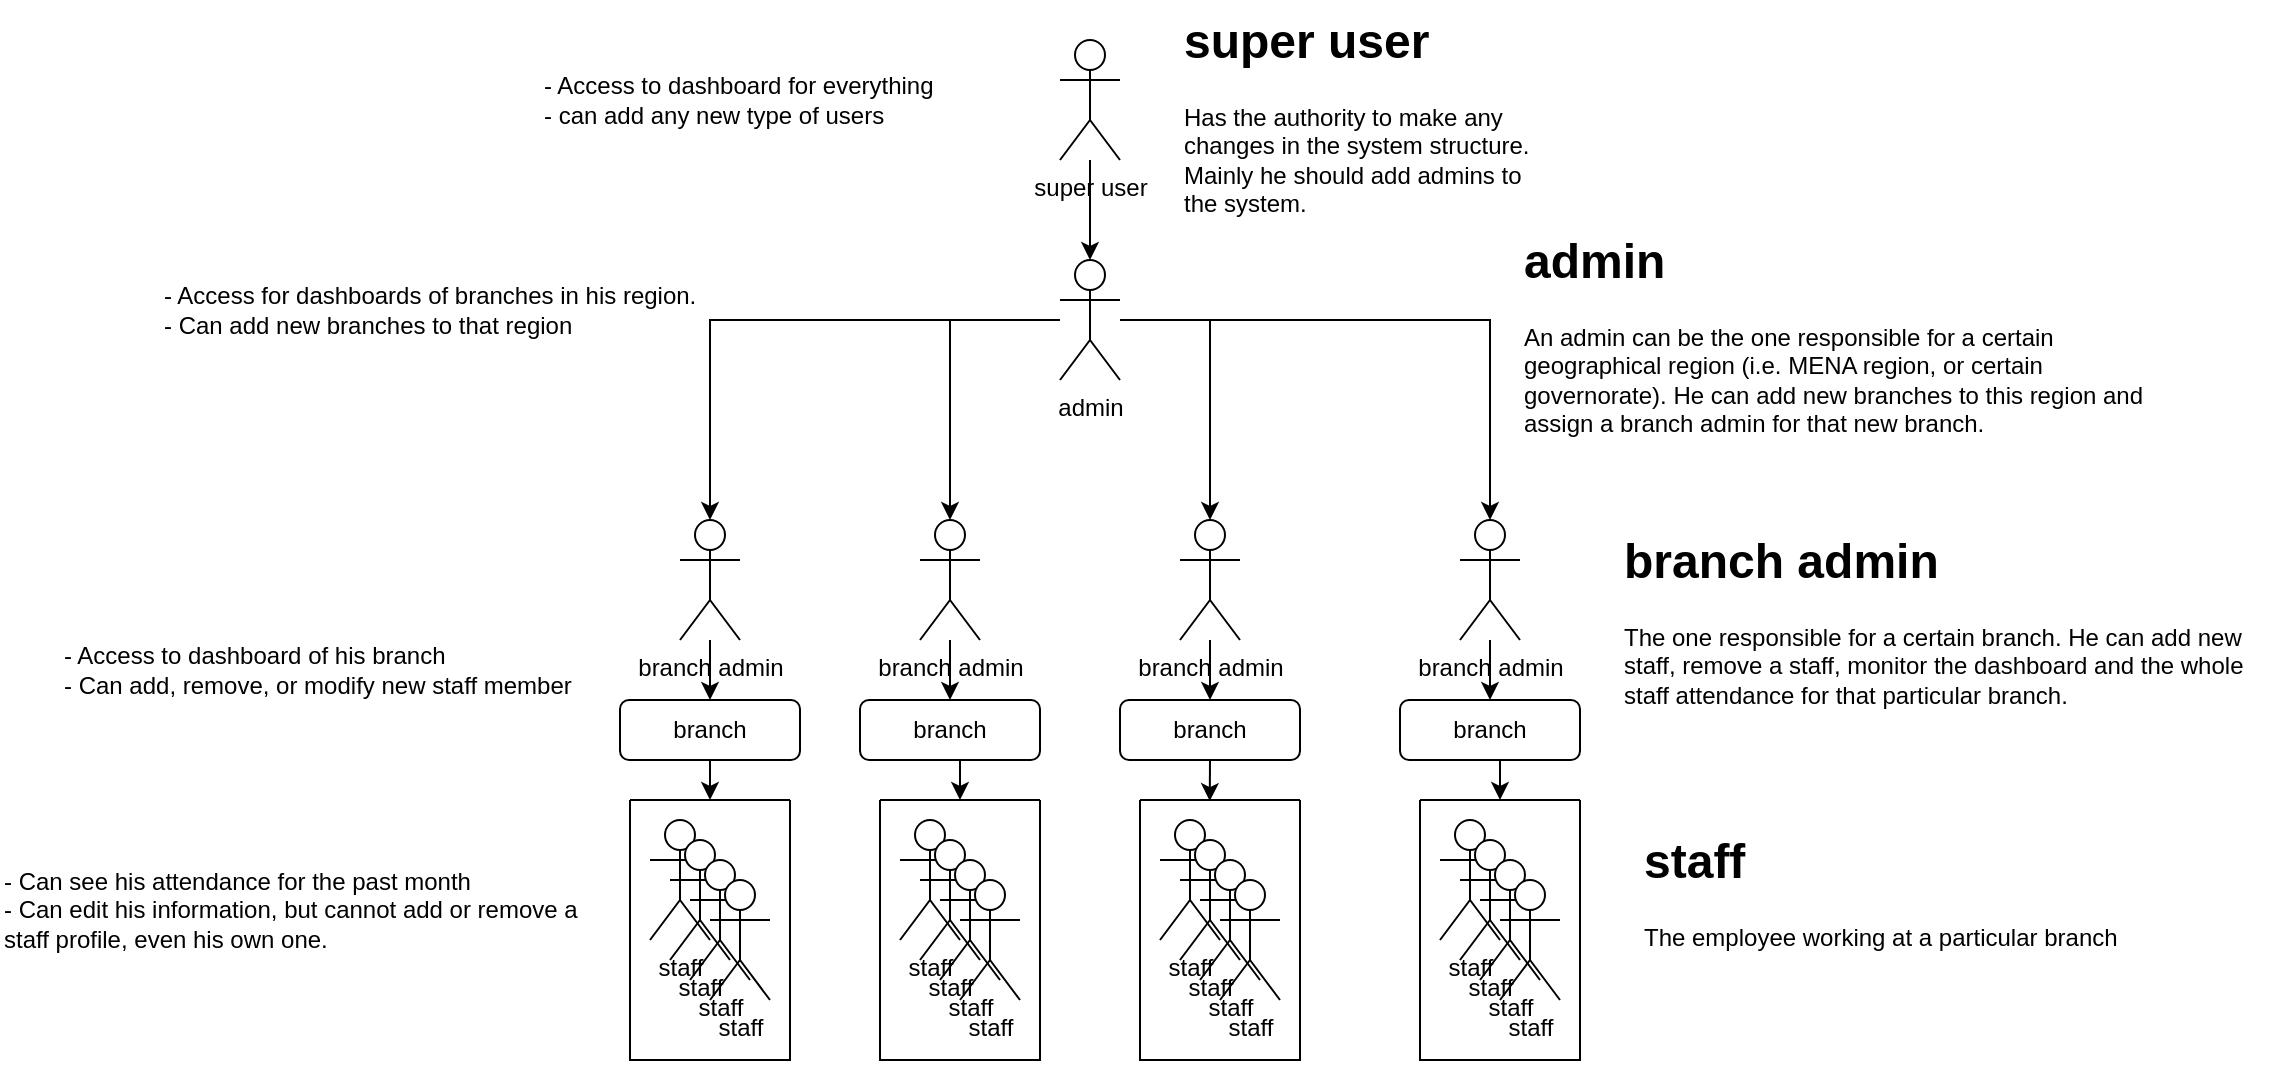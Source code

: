<mxfile version="26.0.13">
  <diagram name="Page-1" id="1h9MlOvjjE9mvNR7ryWE">
    <mxGraphModel dx="1824" dy="1028" grid="1" gridSize="10" guides="1" tooltips="1" connect="1" arrows="1" fold="1" page="0" pageScale="1" pageWidth="827" pageHeight="1169" math="0" shadow="0">
      <root>
        <mxCell id="0" />
        <mxCell id="1" parent="0" />
        <mxCell id="nr7JULkrr1C1Ja3gNZ5H-39" style="edgeStyle=orthogonalEdgeStyle;rounded=0;orthogonalLoop=1;jettySize=auto;html=1;exitX=0.5;exitY=1;exitDx=0;exitDy=0;entryX=0.5;entryY=0;entryDx=0;entryDy=0;" edge="1" parent="1" source="nr7JULkrr1C1Ja3gNZ5H-20" target="nr7JULkrr1C1Ja3gNZ5H-35">
          <mxGeometry relative="1" as="geometry" />
        </mxCell>
        <mxCell id="nr7JULkrr1C1Ja3gNZ5H-20" value="branch" style="rounded=1;whiteSpace=wrap;html=1;" vertex="1" parent="1">
          <mxGeometry x="60" y="290" width="90" height="30" as="geometry" />
        </mxCell>
        <mxCell id="nr7JULkrr1C1Ja3gNZ5H-58" style="edgeStyle=orthogonalEdgeStyle;rounded=0;orthogonalLoop=1;jettySize=auto;html=1;exitX=0.5;exitY=1;exitDx=0;exitDy=0;entryX=0.5;entryY=0;entryDx=0;entryDy=0;" edge="1" parent="1" source="nr7JULkrr1C1Ja3gNZ5H-21" target="nr7JULkrr1C1Ja3gNZ5H-45">
          <mxGeometry relative="1" as="geometry" />
        </mxCell>
        <mxCell id="nr7JULkrr1C1Ja3gNZ5H-21" value="branch" style="rounded=1;whiteSpace=wrap;html=1;" vertex="1" parent="1">
          <mxGeometry x="180" y="290" width="90" height="30" as="geometry" />
        </mxCell>
        <mxCell id="nr7JULkrr1C1Ja3gNZ5H-22" value="branch" style="rounded=1;whiteSpace=wrap;html=1;" vertex="1" parent="1">
          <mxGeometry x="310" y="290" width="90" height="30" as="geometry" />
        </mxCell>
        <mxCell id="nr7JULkrr1C1Ja3gNZ5H-60" style="edgeStyle=orthogonalEdgeStyle;rounded=0;orthogonalLoop=1;jettySize=auto;html=1;exitX=0.5;exitY=1;exitDx=0;exitDy=0;entryX=0.5;entryY=0;entryDx=0;entryDy=0;" edge="1" parent="1" source="nr7JULkrr1C1Ja3gNZ5H-23" target="nr7JULkrr1C1Ja3gNZ5H-57">
          <mxGeometry relative="1" as="geometry" />
        </mxCell>
        <mxCell id="nr7JULkrr1C1Ja3gNZ5H-23" value="branch" style="rounded=1;whiteSpace=wrap;html=1;" vertex="1" parent="1">
          <mxGeometry x="450" y="290" width="90" height="30" as="geometry" />
        </mxCell>
        <mxCell id="nr7JULkrr1C1Ja3gNZ5H-31" value="" style="edgeStyle=orthogonalEdgeStyle;rounded=0;orthogonalLoop=1;jettySize=auto;html=1;" edge="1" parent="1" source="nr7JULkrr1C1Ja3gNZ5H-24" target="nr7JULkrr1C1Ja3gNZ5H-20">
          <mxGeometry relative="1" as="geometry" />
        </mxCell>
        <mxCell id="nr7JULkrr1C1Ja3gNZ5H-24" value="branch admin" style="shape=umlActor;verticalLabelPosition=bottom;verticalAlign=top;html=1;outlineConnect=0;" vertex="1" parent="1">
          <mxGeometry x="90" y="200" width="30" height="60" as="geometry" />
        </mxCell>
        <mxCell id="nr7JULkrr1C1Ja3gNZ5H-32" value="" style="edgeStyle=orthogonalEdgeStyle;rounded=0;orthogonalLoop=1;jettySize=auto;html=1;" edge="1" parent="1" source="nr7JULkrr1C1Ja3gNZ5H-28" target="nr7JULkrr1C1Ja3gNZ5H-21">
          <mxGeometry relative="1" as="geometry" />
        </mxCell>
        <mxCell id="nr7JULkrr1C1Ja3gNZ5H-28" value="branch admin" style="shape=umlActor;verticalLabelPosition=bottom;verticalAlign=top;html=1;outlineConnect=0;" vertex="1" parent="1">
          <mxGeometry x="210" y="200" width="30" height="60" as="geometry" />
        </mxCell>
        <mxCell id="nr7JULkrr1C1Ja3gNZ5H-33" value="" style="edgeStyle=orthogonalEdgeStyle;rounded=0;orthogonalLoop=1;jettySize=auto;html=1;" edge="1" parent="1" source="nr7JULkrr1C1Ja3gNZ5H-29" target="nr7JULkrr1C1Ja3gNZ5H-22">
          <mxGeometry relative="1" as="geometry" />
        </mxCell>
        <mxCell id="nr7JULkrr1C1Ja3gNZ5H-29" value="branch admin" style="shape=umlActor;verticalLabelPosition=bottom;verticalAlign=top;html=1;outlineConnect=0;" vertex="1" parent="1">
          <mxGeometry x="340" y="200" width="30" height="60" as="geometry" />
        </mxCell>
        <mxCell id="nr7JULkrr1C1Ja3gNZ5H-34" value="" style="edgeStyle=orthogonalEdgeStyle;rounded=0;orthogonalLoop=1;jettySize=auto;html=1;" edge="1" parent="1" source="nr7JULkrr1C1Ja3gNZ5H-30" target="nr7JULkrr1C1Ja3gNZ5H-23">
          <mxGeometry relative="1" as="geometry" />
        </mxCell>
        <mxCell id="nr7JULkrr1C1Ja3gNZ5H-30" value="branch admin" style="shape=umlActor;verticalLabelPosition=bottom;verticalAlign=top;html=1;outlineConnect=0;" vertex="1" parent="1">
          <mxGeometry x="480" y="200" width="30" height="60" as="geometry" />
        </mxCell>
        <mxCell id="nr7JULkrr1C1Ja3gNZ5H-37" value="" style="group" vertex="1" connectable="0" parent="1">
          <mxGeometry x="65" y="340" width="80" height="130" as="geometry" />
        </mxCell>
        <mxCell id="nr7JULkrr1C1Ja3gNZ5H-3" value="staff" style="shape=umlActor;verticalLabelPosition=bottom;verticalAlign=top;html=1;outlineConnect=0;" vertex="1" parent="nr7JULkrr1C1Ja3gNZ5H-37">
          <mxGeometry x="10" y="10" width="30" height="60" as="geometry" />
        </mxCell>
        <mxCell id="nr7JULkrr1C1Ja3gNZ5H-5" value="staff" style="shape=umlActor;verticalLabelPosition=bottom;verticalAlign=top;html=1;outlineConnect=0;" vertex="1" parent="nr7JULkrr1C1Ja3gNZ5H-37">
          <mxGeometry x="20" y="20" width="30" height="60" as="geometry" />
        </mxCell>
        <mxCell id="nr7JULkrr1C1Ja3gNZ5H-6" value="staff" style="shape=umlActor;verticalLabelPosition=bottom;verticalAlign=top;html=1;outlineConnect=0;" vertex="1" parent="nr7JULkrr1C1Ja3gNZ5H-37">
          <mxGeometry x="30" y="30" width="30" height="60" as="geometry" />
        </mxCell>
        <mxCell id="nr7JULkrr1C1Ja3gNZ5H-7" value="staff" style="shape=umlActor;verticalLabelPosition=bottom;verticalAlign=top;html=1;outlineConnect=0;" vertex="1" parent="nr7JULkrr1C1Ja3gNZ5H-37">
          <mxGeometry x="40" y="40" width="30" height="60" as="geometry" />
        </mxCell>
        <mxCell id="nr7JULkrr1C1Ja3gNZ5H-35" value="" style="swimlane;startSize=0;" vertex="1" parent="nr7JULkrr1C1Ja3gNZ5H-37">
          <mxGeometry width="80" height="130" as="geometry" />
        </mxCell>
        <mxCell id="nr7JULkrr1C1Ja3gNZ5H-40" value="" style="group" vertex="1" connectable="0" parent="1">
          <mxGeometry x="190" y="340" width="80" height="130" as="geometry" />
        </mxCell>
        <mxCell id="nr7JULkrr1C1Ja3gNZ5H-41" value="staff" style="shape=umlActor;verticalLabelPosition=bottom;verticalAlign=top;html=1;outlineConnect=0;" vertex="1" parent="nr7JULkrr1C1Ja3gNZ5H-40">
          <mxGeometry x="10" y="10" width="30" height="60" as="geometry" />
        </mxCell>
        <mxCell id="nr7JULkrr1C1Ja3gNZ5H-42" value="staff" style="shape=umlActor;verticalLabelPosition=bottom;verticalAlign=top;html=1;outlineConnect=0;" vertex="1" parent="nr7JULkrr1C1Ja3gNZ5H-40">
          <mxGeometry x="20" y="20" width="30" height="60" as="geometry" />
        </mxCell>
        <mxCell id="nr7JULkrr1C1Ja3gNZ5H-43" value="staff" style="shape=umlActor;verticalLabelPosition=bottom;verticalAlign=top;html=1;outlineConnect=0;" vertex="1" parent="nr7JULkrr1C1Ja3gNZ5H-40">
          <mxGeometry x="30" y="30" width="30" height="60" as="geometry" />
        </mxCell>
        <mxCell id="nr7JULkrr1C1Ja3gNZ5H-44" value="staff" style="shape=umlActor;verticalLabelPosition=bottom;verticalAlign=top;html=1;outlineConnect=0;" vertex="1" parent="nr7JULkrr1C1Ja3gNZ5H-40">
          <mxGeometry x="40" y="40" width="30" height="60" as="geometry" />
        </mxCell>
        <mxCell id="nr7JULkrr1C1Ja3gNZ5H-45" value="" style="swimlane;startSize=0;" vertex="1" parent="nr7JULkrr1C1Ja3gNZ5H-40">
          <mxGeometry width="80" height="130" as="geometry" />
        </mxCell>
        <mxCell id="nr7JULkrr1C1Ja3gNZ5H-46" value="" style="group" vertex="1" connectable="0" parent="1">
          <mxGeometry x="320" y="340" width="80" height="130" as="geometry" />
        </mxCell>
        <mxCell id="nr7JULkrr1C1Ja3gNZ5H-47" value="staff" style="shape=umlActor;verticalLabelPosition=bottom;verticalAlign=top;html=1;outlineConnect=0;" vertex="1" parent="nr7JULkrr1C1Ja3gNZ5H-46">
          <mxGeometry x="10" y="10" width="30" height="60" as="geometry" />
        </mxCell>
        <mxCell id="nr7JULkrr1C1Ja3gNZ5H-48" value="staff" style="shape=umlActor;verticalLabelPosition=bottom;verticalAlign=top;html=1;outlineConnect=0;" vertex="1" parent="nr7JULkrr1C1Ja3gNZ5H-46">
          <mxGeometry x="20" y="20" width="30" height="60" as="geometry" />
        </mxCell>
        <mxCell id="nr7JULkrr1C1Ja3gNZ5H-49" value="staff" style="shape=umlActor;verticalLabelPosition=bottom;verticalAlign=top;html=1;outlineConnect=0;" vertex="1" parent="nr7JULkrr1C1Ja3gNZ5H-46">
          <mxGeometry x="30" y="30" width="30" height="60" as="geometry" />
        </mxCell>
        <mxCell id="nr7JULkrr1C1Ja3gNZ5H-50" value="staff" style="shape=umlActor;verticalLabelPosition=bottom;verticalAlign=top;html=1;outlineConnect=0;" vertex="1" parent="nr7JULkrr1C1Ja3gNZ5H-46">
          <mxGeometry x="40" y="40" width="30" height="60" as="geometry" />
        </mxCell>
        <mxCell id="nr7JULkrr1C1Ja3gNZ5H-51" value="" style="swimlane;startSize=0;" vertex="1" parent="nr7JULkrr1C1Ja3gNZ5H-46">
          <mxGeometry width="80" height="130" as="geometry" />
        </mxCell>
        <mxCell id="nr7JULkrr1C1Ja3gNZ5H-52" value="" style="group" vertex="1" connectable="0" parent="1">
          <mxGeometry x="460" y="340" width="80" height="130" as="geometry" />
        </mxCell>
        <mxCell id="nr7JULkrr1C1Ja3gNZ5H-53" value="staff" style="shape=umlActor;verticalLabelPosition=bottom;verticalAlign=top;html=1;outlineConnect=0;" vertex="1" parent="nr7JULkrr1C1Ja3gNZ5H-52">
          <mxGeometry x="10" y="10" width="30" height="60" as="geometry" />
        </mxCell>
        <mxCell id="nr7JULkrr1C1Ja3gNZ5H-54" value="staff" style="shape=umlActor;verticalLabelPosition=bottom;verticalAlign=top;html=1;outlineConnect=0;" vertex="1" parent="nr7JULkrr1C1Ja3gNZ5H-52">
          <mxGeometry x="20" y="20" width="30" height="60" as="geometry" />
        </mxCell>
        <mxCell id="nr7JULkrr1C1Ja3gNZ5H-55" value="staff" style="shape=umlActor;verticalLabelPosition=bottom;verticalAlign=top;html=1;outlineConnect=0;" vertex="1" parent="nr7JULkrr1C1Ja3gNZ5H-52">
          <mxGeometry x="30" y="30" width="30" height="60" as="geometry" />
        </mxCell>
        <mxCell id="nr7JULkrr1C1Ja3gNZ5H-56" value="staff" style="shape=umlActor;verticalLabelPosition=bottom;verticalAlign=top;html=1;outlineConnect=0;" vertex="1" parent="nr7JULkrr1C1Ja3gNZ5H-52">
          <mxGeometry x="40" y="40" width="30" height="60" as="geometry" />
        </mxCell>
        <mxCell id="nr7JULkrr1C1Ja3gNZ5H-57" value="" style="swimlane;startSize=0;" vertex="1" parent="nr7JULkrr1C1Ja3gNZ5H-52">
          <mxGeometry width="80" height="130" as="geometry" />
        </mxCell>
        <mxCell id="nr7JULkrr1C1Ja3gNZ5H-59" style="edgeStyle=orthogonalEdgeStyle;rounded=0;orthogonalLoop=1;jettySize=auto;html=1;exitX=0.5;exitY=1;exitDx=0;exitDy=0;entryX=0.436;entryY=0.004;entryDx=0;entryDy=0;entryPerimeter=0;" edge="1" parent="1" source="nr7JULkrr1C1Ja3gNZ5H-22" target="nr7JULkrr1C1Ja3gNZ5H-51">
          <mxGeometry relative="1" as="geometry" />
        </mxCell>
        <mxCell id="nr7JULkrr1C1Ja3gNZ5H-61" value="admin" style="shape=umlActor;verticalLabelPosition=bottom;verticalAlign=top;html=1;outlineConnect=0;" vertex="1" parent="1">
          <mxGeometry x="280" y="70" width="30" height="60" as="geometry" />
        </mxCell>
        <mxCell id="nr7JULkrr1C1Ja3gNZ5H-62" style="edgeStyle=orthogonalEdgeStyle;rounded=0;orthogonalLoop=1;jettySize=auto;html=1;entryX=0.5;entryY=0;entryDx=0;entryDy=0;entryPerimeter=0;" edge="1" parent="1" source="nr7JULkrr1C1Ja3gNZ5H-61" target="nr7JULkrr1C1Ja3gNZ5H-24">
          <mxGeometry relative="1" as="geometry" />
        </mxCell>
        <mxCell id="nr7JULkrr1C1Ja3gNZ5H-63" style="edgeStyle=orthogonalEdgeStyle;rounded=0;orthogonalLoop=1;jettySize=auto;html=1;entryX=0.5;entryY=0;entryDx=0;entryDy=0;entryPerimeter=0;" edge="1" parent="1" source="nr7JULkrr1C1Ja3gNZ5H-61" target="nr7JULkrr1C1Ja3gNZ5H-28">
          <mxGeometry relative="1" as="geometry" />
        </mxCell>
        <mxCell id="nr7JULkrr1C1Ja3gNZ5H-64" style="edgeStyle=orthogonalEdgeStyle;rounded=0;orthogonalLoop=1;jettySize=auto;html=1;entryX=0.5;entryY=0;entryDx=0;entryDy=0;entryPerimeter=0;" edge="1" parent="1" source="nr7JULkrr1C1Ja3gNZ5H-61" target="nr7JULkrr1C1Ja3gNZ5H-29">
          <mxGeometry relative="1" as="geometry" />
        </mxCell>
        <mxCell id="nr7JULkrr1C1Ja3gNZ5H-65" style="edgeStyle=orthogonalEdgeStyle;rounded=0;orthogonalLoop=1;jettySize=auto;html=1;entryX=0.5;entryY=0;entryDx=0;entryDy=0;entryPerimeter=0;" edge="1" parent="1" source="nr7JULkrr1C1Ja3gNZ5H-61" target="nr7JULkrr1C1Ja3gNZ5H-30">
          <mxGeometry relative="1" as="geometry" />
        </mxCell>
        <mxCell id="nr7JULkrr1C1Ja3gNZ5H-66" value="super user" style="shape=umlActor;verticalLabelPosition=bottom;verticalAlign=top;html=1;outlineConnect=0;" vertex="1" parent="1">
          <mxGeometry x="280" y="-40" width="30" height="60" as="geometry" />
        </mxCell>
        <mxCell id="nr7JULkrr1C1Ja3gNZ5H-67" style="edgeStyle=orthogonalEdgeStyle;rounded=0;orthogonalLoop=1;jettySize=auto;html=1;entryX=0.5;entryY=0;entryDx=0;entryDy=0;entryPerimeter=0;" edge="1" parent="1" source="nr7JULkrr1C1Ja3gNZ5H-66" target="nr7JULkrr1C1Ja3gNZ5H-61">
          <mxGeometry relative="1" as="geometry" />
        </mxCell>
        <mxCell id="nr7JULkrr1C1Ja3gNZ5H-68" value="&lt;h1 style=&quot;margin-top: 0px;&quot;&gt;super user&lt;/h1&gt;&lt;p&gt;Has the authority to make any changes in the system structure. Mainly he should add admins to the system.&lt;/p&gt;" style="text;html=1;whiteSpace=wrap;overflow=hidden;rounded=0;" vertex="1" parent="1">
          <mxGeometry x="340" y="-60" width="180" height="120" as="geometry" />
        </mxCell>
        <mxCell id="nr7JULkrr1C1Ja3gNZ5H-69" value="&lt;h1 style=&quot;margin-top: 0px;&quot;&gt;admin&lt;/h1&gt;&lt;p&gt;An admin can be the one responsible for a certain geographical region (i.e. MENA region, or certain governorate). He can add new branches to this region and assign a branch admin for that new branch.&lt;/p&gt;" style="text;html=1;whiteSpace=wrap;overflow=hidden;rounded=0;" vertex="1" parent="1">
          <mxGeometry x="510" y="50" width="320" height="120" as="geometry" />
        </mxCell>
        <mxCell id="nr7JULkrr1C1Ja3gNZ5H-70" value="&lt;h1 style=&quot;margin-top: 0px;&quot;&gt;branch admin&lt;/h1&gt;&lt;p&gt;The one responsible for a certain branch. He can add new staff, remove a staff, monitor the dashboard and the whole staff attendance for that particular branch.&lt;/p&gt;" style="text;html=1;whiteSpace=wrap;overflow=hidden;rounded=0;" vertex="1" parent="1">
          <mxGeometry x="560" y="200" width="320" height="120" as="geometry" />
        </mxCell>
        <mxCell id="nr7JULkrr1C1Ja3gNZ5H-71" value="&lt;h1 style=&quot;margin-top: 0px;&quot;&gt;staff&lt;/h1&gt;&lt;p&gt;The employee working at a particular branch&lt;/p&gt;" style="text;html=1;whiteSpace=wrap;overflow=hidden;rounded=0;" vertex="1" parent="1">
          <mxGeometry x="570" y="350" width="320" height="120" as="geometry" />
        </mxCell>
        <mxCell id="nr7JULkrr1C1Ja3gNZ5H-72" value="- Access to dashboard for everything&lt;div&gt;- can add any new type of users&lt;/div&gt;" style="text;html=1;align=left;verticalAlign=middle;whiteSpace=wrap;rounded=0;" vertex="1" parent="1">
          <mxGeometry x="20" y="-25" width="220" height="30" as="geometry" />
        </mxCell>
        <mxCell id="nr7JULkrr1C1Ja3gNZ5H-73" value="- Access for dashboards of branches in his region.&lt;div&gt;- Can add new branches to that region&lt;/div&gt;" style="text;html=1;align=left;verticalAlign=middle;whiteSpace=wrap;rounded=0;" vertex="1" parent="1">
          <mxGeometry x="-170" y="80" width="270" height="30" as="geometry" />
        </mxCell>
        <mxCell id="nr7JULkrr1C1Ja3gNZ5H-74" value="- Access to dashboard of his branch&lt;div&gt;- Can add, remove, or modify new staff member&lt;/div&gt;" style="text;html=1;align=left;verticalAlign=middle;whiteSpace=wrap;rounded=0;" vertex="1" parent="1">
          <mxGeometry x="-220" y="260" width="270" height="30" as="geometry" />
        </mxCell>
        <mxCell id="nr7JULkrr1C1Ja3gNZ5H-75" value="- Can see his attendance for the past month&lt;div&gt;- Can edit his information, but cannot add or remove a staff profile, even his own one.&lt;/div&gt;" style="text;html=1;align=left;verticalAlign=middle;whiteSpace=wrap;rounded=0;" vertex="1" parent="1">
          <mxGeometry x="-250" y="380" width="290" height="30" as="geometry" />
        </mxCell>
      </root>
    </mxGraphModel>
  </diagram>
</mxfile>
